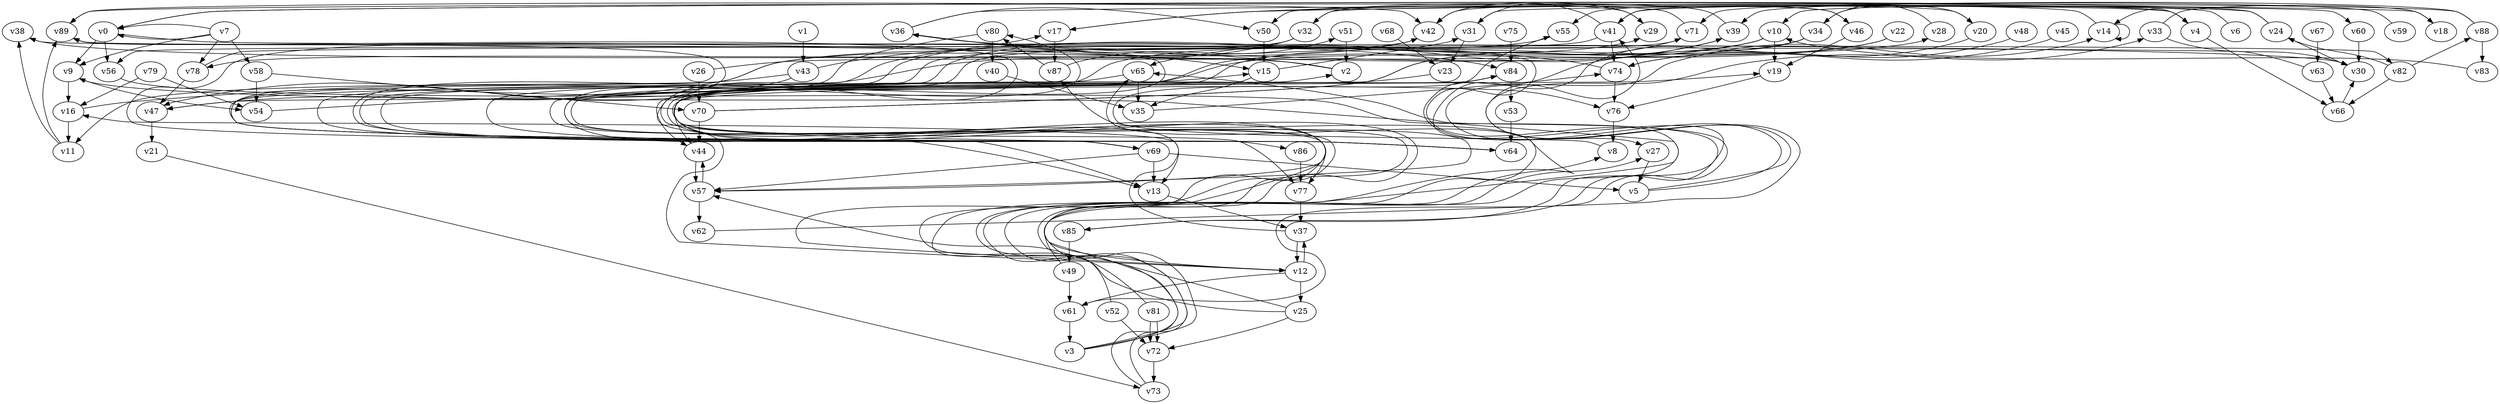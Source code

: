 // Benchmark game 124 - 90 vertices
digraph G {
    v0 [name="v0", player=0];
    v1 [name="v1", player=1];
    v2 [name="v2", player=1];
    v3 [name="v3", player=1, target=1];
    v4 [name="v4", player=0];
    v5 [name="v5", player=1];
    v6 [name="v6", player=0];
    v7 [name="v7", player=0, target=1];
    v8 [name="v8", player=1, target=1];
    v9 [name="v9", player=0];
    v10 [name="v10", player=1];
    v11 [name="v11", player=1];
    v12 [name="v12", player=1];
    v13 [name="v13", player=0];
    v14 [name="v14", player=1];
    v15 [name="v15", player=1];
    v16 [name="v16", player=0];
    v17 [name="v17", player=1];
    v18 [name="v18", player=0];
    v19 [name="v19", player=1, target=1];
    v20 [name="v20", player=0];
    v21 [name="v21", player=1];
    v22 [name="v22", player=1];
    v23 [name="v23", player=1];
    v24 [name="v24", player=0, target=1];
    v25 [name="v25", player=0];
    v26 [name="v26", player=1];
    v27 [name="v27", player=1];
    v28 [name="v28", player=1];
    v29 [name="v29", player=0];
    v30 [name="v30", player=1];
    v31 [name="v31", player=0];
    v32 [name="v32", player=1];
    v33 [name="v33", player=1];
    v34 [name="v34", player=0];
    v35 [name="v35", player=1];
    v36 [name="v36", player=0];
    v37 [name="v37", player=0, target=1];
    v38 [name="v38", player=1];
    v39 [name="v39", player=0];
    v40 [name="v40", player=1, target=1];
    v41 [name="v41", player=1];
    v42 [name="v42", player=0];
    v43 [name="v43", player=0];
    v44 [name="v44", player=1];
    v45 [name="v45", player=0];
    v46 [name="v46", player=0];
    v47 [name="v47", player=1];
    v48 [name="v48", player=0];
    v49 [name="v49", player=0];
    v50 [name="v50", player=0];
    v51 [name="v51", player=0];
    v52 [name="v52", player=1];
    v53 [name="v53", player=1];
    v54 [name="v54", player=1];
    v55 [name="v55", player=0];
    v56 [name="v56", player=1];
    v57 [name="v57", player=0];
    v58 [name="v58", player=1];
    v59 [name="v59", player=1];
    v60 [name="v60", player=1];
    v61 [name="v61", player=1];
    v62 [name="v62", player=1];
    v63 [name="v63", player=0];
    v64 [name="v64", player=0, target=1];
    v65 [name="v65", player=0];
    v66 [name="v66", player=0];
    v67 [name="v67", player=1];
    v68 [name="v68", player=1];
    v69 [name="v69", player=0];
    v70 [name="v70", player=0];
    v71 [name="v71", player=1];
    v72 [name="v72", player=1];
    v73 [name="v73", player=1];
    v74 [name="v74", player=1];
    v75 [name="v75", player=1];
    v76 [name="v76", player=0, target=1];
    v77 [name="v77", player=1];
    v78 [name="v78", player=0];
    v79 [name="v79", player=1, target=1];
    v80 [name="v80", player=1];
    v81 [name="v81", player=0];
    v82 [name="v82", player=1];
    v83 [name="v83", player=1];
    v84 [name="v84", player=1];
    v85 [name="v85", player=0];
    v86 [name="v86", player=1];
    v87 [name="v87", player=1];
    v88 [name="v88", player=1];
    v89 [name="v89", player=0];

    v0 -> v56;
    v1 -> v43;
    v2 -> v36 [constraint="time == 3"];
    v3 -> v8 [constraint="time == 10"];
    v4 -> v66 [constraint="(time >= 2) && (time <= 23)"];
    v5 -> v14 [constraint="time >= 6"];
    v6 -> v10 [constraint="time == 19"];
    v7 -> v0 [constraint="time == 0"];
    v8 -> v55 [constraint="time == 20"];
    v9 -> v54 [constraint="(time >= 2) && (time <= 18)"];
    v10 -> v12 [constraint="time >= 7"];
    v11 -> v38 [constraint="time == 17"];
    v12 -> v25;
    v13 -> v37;
    v14 -> v41 [constraint="(time >= 6) && (time <= 18)"];
    v15 -> v31 [constraint="time % 3 == 2"];
    v16 -> v11;
    v17 -> v20 [constraint="time == 9"];
    v18 -> v89 [constraint="time == 10"];
    v19 -> v76;
    v20 -> v74 [constraint="time % 6 == 2"];
    v21 -> v73 [constraint="time >= 13"];
    v22 -> v57 [constraint="time == 7"];
    v23 -> v12 [constraint="time >= 8"];
    v24 -> v0 [constraint="time == 17"];
    v25 -> v84 [constraint="time >= 6"];
    v26 -> v70;
    v27 -> v5;
    v28 -> v34 [constraint="time >= 4"];
    v29 -> v42 [constraint="time == 12"];
    v30 -> v24 [constraint="time >= 14"];
    v31 -> v60 [constraint="time % 6 == 5"];
    v32 -> v29 [constraint="time == 13"];
    v33 -> v30 [constraint="time == 9"];
    v34 -> v85 [constraint="time == 9"];
    v35 -> v74 [constraint="time % 2 == 0"];
    v36 -> v84 [constraint="time == 6"];
    v37 -> v16 [constraint="time >= 14"];
    v38 -> v57 [constraint="time >= 10"];
    v39 -> v17 [constraint="time % 5 == 0"];
    v40 -> v35;
    v41 -> v74;
    v42 -> v78 [constraint="time % 3 == 0"];
    v43 -> v11 [constraint="time % 3 == 1"];
    v44 -> v57;
    v45 -> v27 [constraint="time % 4 == 0"];
    v46 -> v55 [constraint="time % 5 == 4"];
    v47 -> v21;
    v48 -> v74 [constraint="time >= 9"];
    v49 -> v61;
    v50 -> v15;
    v51 -> v2;
    v52 -> v19 [constraint="time >= 10"];
    v53 -> v64;
    v54 -> v76 [constraint="time <= 6"];
    v55 -> v13 [constraint="time == 0"];
    v56 -> v85 [constraint="(time >= 6) && (time <= 24)"];
    v57 -> v44 [constraint="time <= 20"];
    v58 -> v54;
    v59 -> v71 [constraint="(time % 4 == 1) || (time % 5 == 0)"];
    v60 -> v30;
    v61 -> v3;
    v62 -> v41 [constraint="time % 4 == 3"];
    v63 -> v66;
    v64 -> v89 [constraint="time >= 2"];
    v65 -> v35;
    v66 -> v30 [constraint="time == 11"];
    v67 -> v63;
    v68 -> v23;
    v69 -> v13;
    v70 -> v44;
    v71 -> v42 [constraint="time % 6 == 1"];
    v72 -> v73;
    v73 -> v87 [constraint="time == 3"];
    v74 -> v76 [constraint="time == 19"];
    v75 -> v84;
    v76 -> v8;
    v77 -> v37;
    v78 -> v82 [constraint="time == 18"];
    v79 -> v16;
    v80 -> v47 [constraint="(time % 4 == 0) || (time % 4 == 0)"];
    v81 -> v72 [constraint="(time >= 2) && (time <= 21)"];
    v82 -> v66;
    v83 -> v10 [constraint="time == 6"];
    v84 -> v53;
    v85 -> v49;
    v86 -> v77;
    v87 -> v80 [constraint="time >= 4"];
    v88 -> v83;
    v89 -> v77 [constraint="time == 4"];
    v7 -> v0 [constraint="time <= 18"];
    v4 -> v14 [constraint="time == 10"];
    v25 -> v80 [constraint="(time >= 6) && (time <= 18)"];
    v22 -> v44 [constraint="(time >= 5) && (time <= 25)"];
    v71 -> v69 [constraint="time >= 9"];
    v82 -> v88 [constraint="time >= 9"];
    v2 -> v38 [constraint="(time % 3 == 1) || (time % 4 == 2)"];
    v89 -> v42 [constraint="time == 3"];
    v87 -> v51 [constraint="time % 3 == 0"];
    v36 -> v4 [constraint="time >= 15"];
    v81 -> v57 [constraint="time >= 11"];
    v37 -> v12;
    v81 -> v72;
    v25 -> v72;
    v0 -> v30 [constraint="time % 6 == 0"];
    v88 -> v50 [constraint="time >= 7"];
    v63 -> v56 [constraint="time % 6 == 5"];
    v46 -> v19;
    v64 -> v42 [constraint="time % 5 == 4"];
    v5 -> v33 [constraint="time % 3 == 2"];
    v33 -> v18 [constraint="time % 2 == 0"];
    v41 -> v69 [constraint="time >= 6"];
    v61 -> v65 [constraint="time >= 10"];
    v69 -> v5;
    v3 -> v27 [constraint="time == 6"];
    v10 -> v19;
    v70 -> v71 [constraint="time == 20"];
    v88 -> v39 [constraint="time % 3 == 2"];
    v7 -> v58;
    v58 -> v70;
    v24 -> v32 [constraint="(time >= 6) && (time <= 25)"];
    v15 -> v35;
    v7 -> v9 [constraint="time % 3 == 2"];
    v49 -> v9 [constraint="time == 1"];
    v0 -> v4 [constraint="(time >= 6) && (time <= 19)"];
    v84 -> v13 [constraint="time >= 13"];
    v17 -> v87;
    v32 -> v64 [constraint="time <= 5"];
    v74 -> v36 [constraint="time % 3 == 1"];
    v41 -> v31 [constraint="time % 5 == 1"];
    v41 -> v46 [constraint="time == 8"];
    v34 -> v12 [constraint="time <= 23"];
    v69 -> v57;
    v7 -> v78;
    v16 -> v15 [constraint="time == 18"];
    v32 -> v13 [constraint="time == 13"];
    v14 -> v14;
    v39 -> v65 [constraint="(time % 4 == 0) || (time % 5 == 1)"];
    v43 -> v17 [constraint="time <= 18"];
    v9 -> v16;
    v52 -> v72;
    v11 -> v89 [constraint="time >= 1"];
    v0 -> v9;
    v26 -> v28 [constraint="(time % 3 == 1) || (time % 5 == 1)"];
    v43 -> v47 [constraint="time % 5 == 3"];
    v31 -> v23;
    v82 -> v24 [constraint="time == 9"];
    v12 -> v37;
    v36 -> v50 [constraint="time <= 10"];
    v64 -> v2 [constraint="time >= 5"];
    v84 -> v77 [constraint="time % 4 == 1"];
    v65 -> v86 [constraint="(time >= 1) && (time <= 20)"];
    v78 -> v47;
    v34 -> v20 [constraint="time % 2 == 1"];
    v69 -> v29 [constraint="time == 10"];
    v57 -> v62;
    v3 -> v89 [constraint="time % 3 == 1"];
    v36 -> v15 [constraint="(time >= 6) && (time <= 24)"];
    v10 -> v44 [constraint="time >= 15"];
    v73 -> v65 [constraint="time >= 12"];
    v10 -> v47 [constraint="time == 2"];
    v70 -> v39 [constraint="time % 4 == 1"];
    v79 -> v54;
    v80 -> v40;
    v12 -> v61;
}
